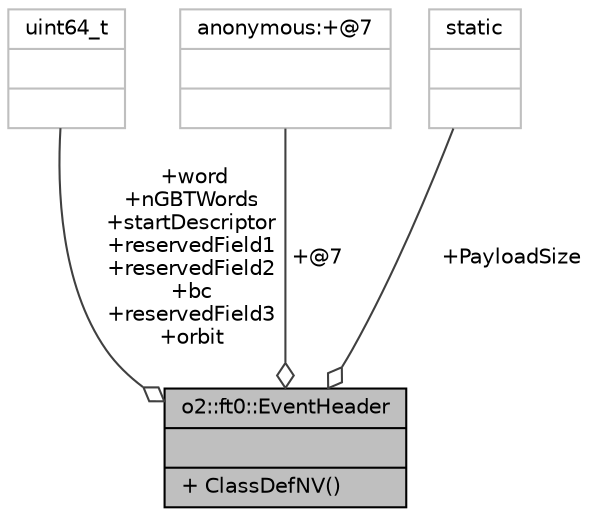 digraph "o2::ft0::EventHeader"
{
 // INTERACTIVE_SVG=YES
  bgcolor="transparent";
  edge [fontname="Helvetica",fontsize="10",labelfontname="Helvetica",labelfontsize="10"];
  node [fontname="Helvetica",fontsize="10",shape=record];
  Node1 [label="{o2::ft0::EventHeader\n||+ ClassDefNV()\l}",height=0.2,width=0.4,color="black", fillcolor="grey75", style="filled", fontcolor="black"];
  Node2 -> Node1 [color="grey25",fontsize="10",style="solid",label=" +word\n+nGBTWords\n+startDescriptor\n+reservedField1\n+reservedField2\n+bc\n+reservedField3\n+orbit" ,arrowhead="odiamond",fontname="Helvetica"];
  Node2 [label="{uint64_t\n||}",height=0.2,width=0.4,color="grey75"];
  Node3 -> Node1 [color="grey25",fontsize="10",style="solid",label=" +@7" ,arrowhead="odiamond",fontname="Helvetica"];
  Node3 [label="{anonymous:+@7\n||}",height=0.2,width=0.4,color="grey75"];
  Node4 -> Node1 [color="grey25",fontsize="10",style="solid",label=" +PayloadSize" ,arrowhead="odiamond",fontname="Helvetica"];
  Node4 [label="{static\n||}",height=0.2,width=0.4,color="grey75"];
}
